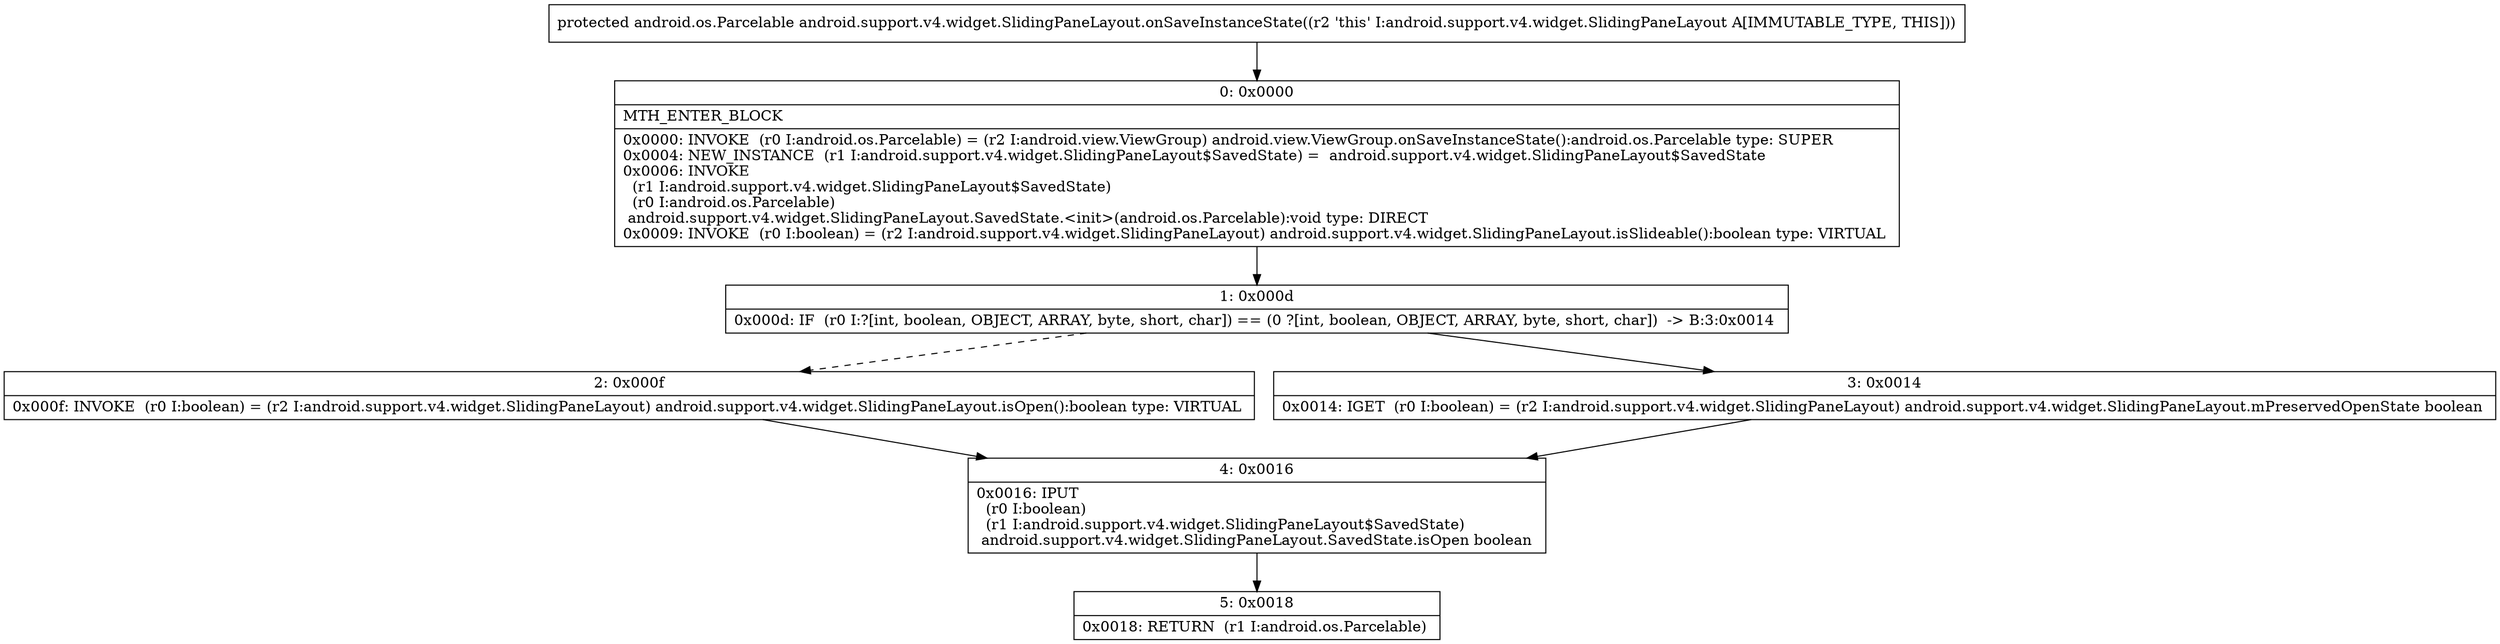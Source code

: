 digraph "CFG forandroid.support.v4.widget.SlidingPaneLayout.onSaveInstanceState()Landroid\/os\/Parcelable;" {
Node_0 [shape=record,label="{0\:\ 0x0000|MTH_ENTER_BLOCK\l|0x0000: INVOKE  (r0 I:android.os.Parcelable) = (r2 I:android.view.ViewGroup) android.view.ViewGroup.onSaveInstanceState():android.os.Parcelable type: SUPER \l0x0004: NEW_INSTANCE  (r1 I:android.support.v4.widget.SlidingPaneLayout$SavedState) =  android.support.v4.widget.SlidingPaneLayout$SavedState \l0x0006: INVOKE  \l  (r1 I:android.support.v4.widget.SlidingPaneLayout$SavedState)\l  (r0 I:android.os.Parcelable)\l android.support.v4.widget.SlidingPaneLayout.SavedState.\<init\>(android.os.Parcelable):void type: DIRECT \l0x0009: INVOKE  (r0 I:boolean) = (r2 I:android.support.v4.widget.SlidingPaneLayout) android.support.v4.widget.SlidingPaneLayout.isSlideable():boolean type: VIRTUAL \l}"];
Node_1 [shape=record,label="{1\:\ 0x000d|0x000d: IF  (r0 I:?[int, boolean, OBJECT, ARRAY, byte, short, char]) == (0 ?[int, boolean, OBJECT, ARRAY, byte, short, char])  \-\> B:3:0x0014 \l}"];
Node_2 [shape=record,label="{2\:\ 0x000f|0x000f: INVOKE  (r0 I:boolean) = (r2 I:android.support.v4.widget.SlidingPaneLayout) android.support.v4.widget.SlidingPaneLayout.isOpen():boolean type: VIRTUAL \l}"];
Node_3 [shape=record,label="{3\:\ 0x0014|0x0014: IGET  (r0 I:boolean) = (r2 I:android.support.v4.widget.SlidingPaneLayout) android.support.v4.widget.SlidingPaneLayout.mPreservedOpenState boolean \l}"];
Node_4 [shape=record,label="{4\:\ 0x0016|0x0016: IPUT  \l  (r0 I:boolean)\l  (r1 I:android.support.v4.widget.SlidingPaneLayout$SavedState)\l android.support.v4.widget.SlidingPaneLayout.SavedState.isOpen boolean \l}"];
Node_5 [shape=record,label="{5\:\ 0x0018|0x0018: RETURN  (r1 I:android.os.Parcelable) \l}"];
MethodNode[shape=record,label="{protected android.os.Parcelable android.support.v4.widget.SlidingPaneLayout.onSaveInstanceState((r2 'this' I:android.support.v4.widget.SlidingPaneLayout A[IMMUTABLE_TYPE, THIS])) }"];
MethodNode -> Node_0;
Node_0 -> Node_1;
Node_1 -> Node_2[style=dashed];
Node_1 -> Node_3;
Node_2 -> Node_4;
Node_3 -> Node_4;
Node_4 -> Node_5;
}

